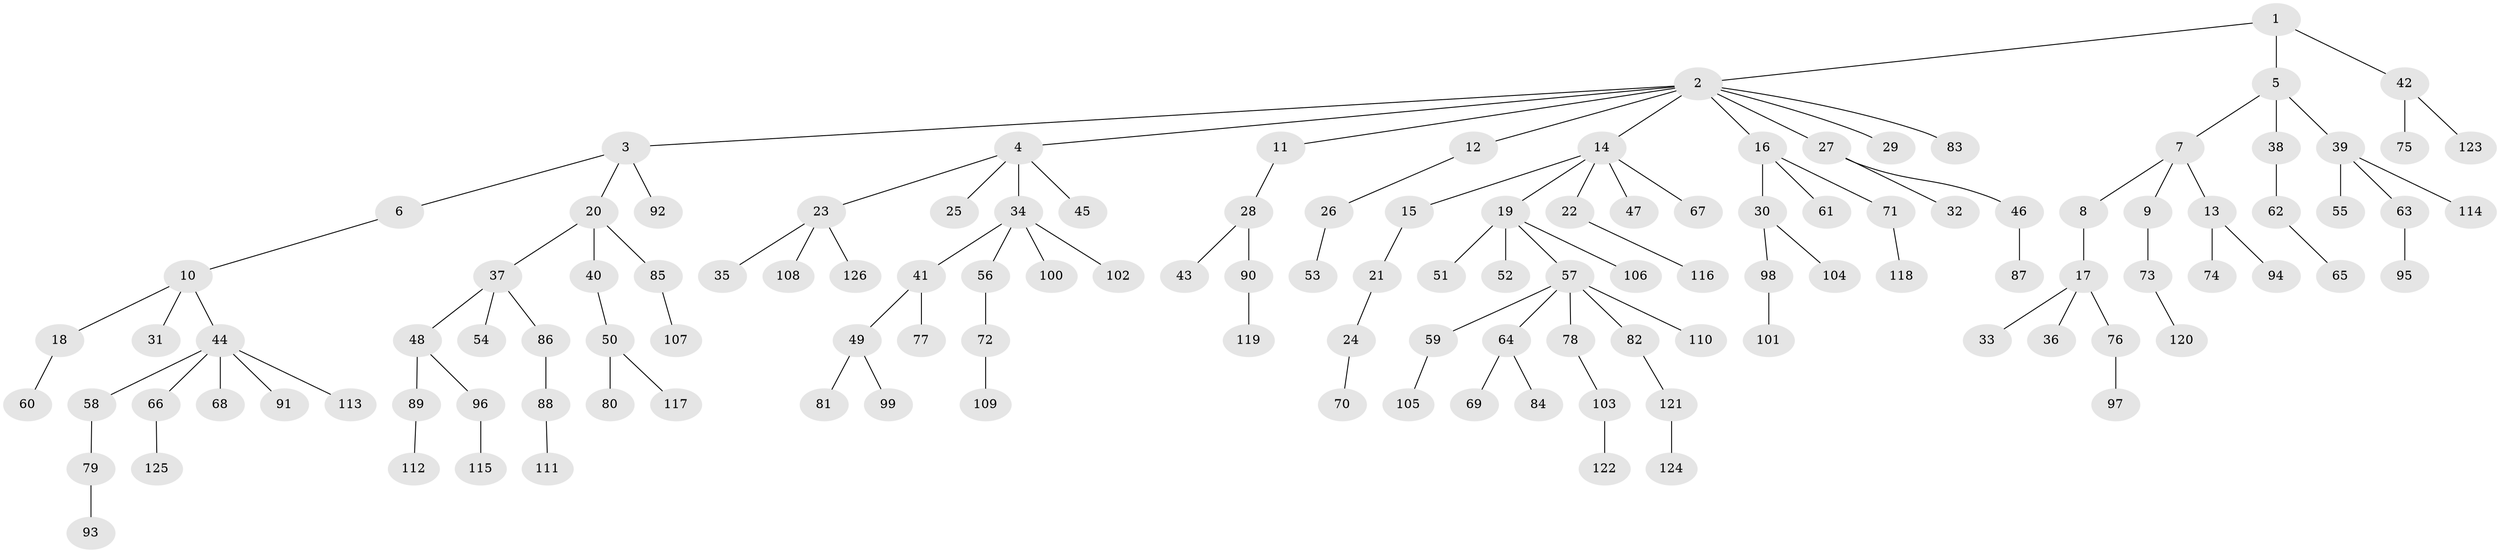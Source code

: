 // Generated by graph-tools (version 1.1) at 2025/26/03/09/25 03:26:30]
// undirected, 126 vertices, 125 edges
graph export_dot {
graph [start="1"]
  node [color=gray90,style=filled];
  1;
  2;
  3;
  4;
  5;
  6;
  7;
  8;
  9;
  10;
  11;
  12;
  13;
  14;
  15;
  16;
  17;
  18;
  19;
  20;
  21;
  22;
  23;
  24;
  25;
  26;
  27;
  28;
  29;
  30;
  31;
  32;
  33;
  34;
  35;
  36;
  37;
  38;
  39;
  40;
  41;
  42;
  43;
  44;
  45;
  46;
  47;
  48;
  49;
  50;
  51;
  52;
  53;
  54;
  55;
  56;
  57;
  58;
  59;
  60;
  61;
  62;
  63;
  64;
  65;
  66;
  67;
  68;
  69;
  70;
  71;
  72;
  73;
  74;
  75;
  76;
  77;
  78;
  79;
  80;
  81;
  82;
  83;
  84;
  85;
  86;
  87;
  88;
  89;
  90;
  91;
  92;
  93;
  94;
  95;
  96;
  97;
  98;
  99;
  100;
  101;
  102;
  103;
  104;
  105;
  106;
  107;
  108;
  109;
  110;
  111;
  112;
  113;
  114;
  115;
  116;
  117;
  118;
  119;
  120;
  121;
  122;
  123;
  124;
  125;
  126;
  1 -- 2;
  1 -- 5;
  1 -- 42;
  2 -- 3;
  2 -- 4;
  2 -- 11;
  2 -- 12;
  2 -- 14;
  2 -- 16;
  2 -- 27;
  2 -- 29;
  2 -- 83;
  3 -- 6;
  3 -- 20;
  3 -- 92;
  4 -- 23;
  4 -- 25;
  4 -- 34;
  4 -- 45;
  5 -- 7;
  5 -- 38;
  5 -- 39;
  6 -- 10;
  7 -- 8;
  7 -- 9;
  7 -- 13;
  8 -- 17;
  9 -- 73;
  10 -- 18;
  10 -- 31;
  10 -- 44;
  11 -- 28;
  12 -- 26;
  13 -- 74;
  13 -- 94;
  14 -- 15;
  14 -- 19;
  14 -- 22;
  14 -- 47;
  14 -- 67;
  15 -- 21;
  16 -- 30;
  16 -- 61;
  16 -- 71;
  17 -- 33;
  17 -- 36;
  17 -- 76;
  18 -- 60;
  19 -- 51;
  19 -- 52;
  19 -- 57;
  19 -- 106;
  20 -- 37;
  20 -- 40;
  20 -- 85;
  21 -- 24;
  22 -- 116;
  23 -- 35;
  23 -- 108;
  23 -- 126;
  24 -- 70;
  26 -- 53;
  27 -- 32;
  27 -- 46;
  28 -- 43;
  28 -- 90;
  30 -- 98;
  30 -- 104;
  34 -- 41;
  34 -- 56;
  34 -- 100;
  34 -- 102;
  37 -- 48;
  37 -- 54;
  37 -- 86;
  38 -- 62;
  39 -- 55;
  39 -- 63;
  39 -- 114;
  40 -- 50;
  41 -- 49;
  41 -- 77;
  42 -- 75;
  42 -- 123;
  44 -- 58;
  44 -- 66;
  44 -- 68;
  44 -- 91;
  44 -- 113;
  46 -- 87;
  48 -- 89;
  48 -- 96;
  49 -- 81;
  49 -- 99;
  50 -- 80;
  50 -- 117;
  56 -- 72;
  57 -- 59;
  57 -- 64;
  57 -- 78;
  57 -- 82;
  57 -- 110;
  58 -- 79;
  59 -- 105;
  62 -- 65;
  63 -- 95;
  64 -- 69;
  64 -- 84;
  66 -- 125;
  71 -- 118;
  72 -- 109;
  73 -- 120;
  76 -- 97;
  78 -- 103;
  79 -- 93;
  82 -- 121;
  85 -- 107;
  86 -- 88;
  88 -- 111;
  89 -- 112;
  90 -- 119;
  96 -- 115;
  98 -- 101;
  103 -- 122;
  121 -- 124;
}
